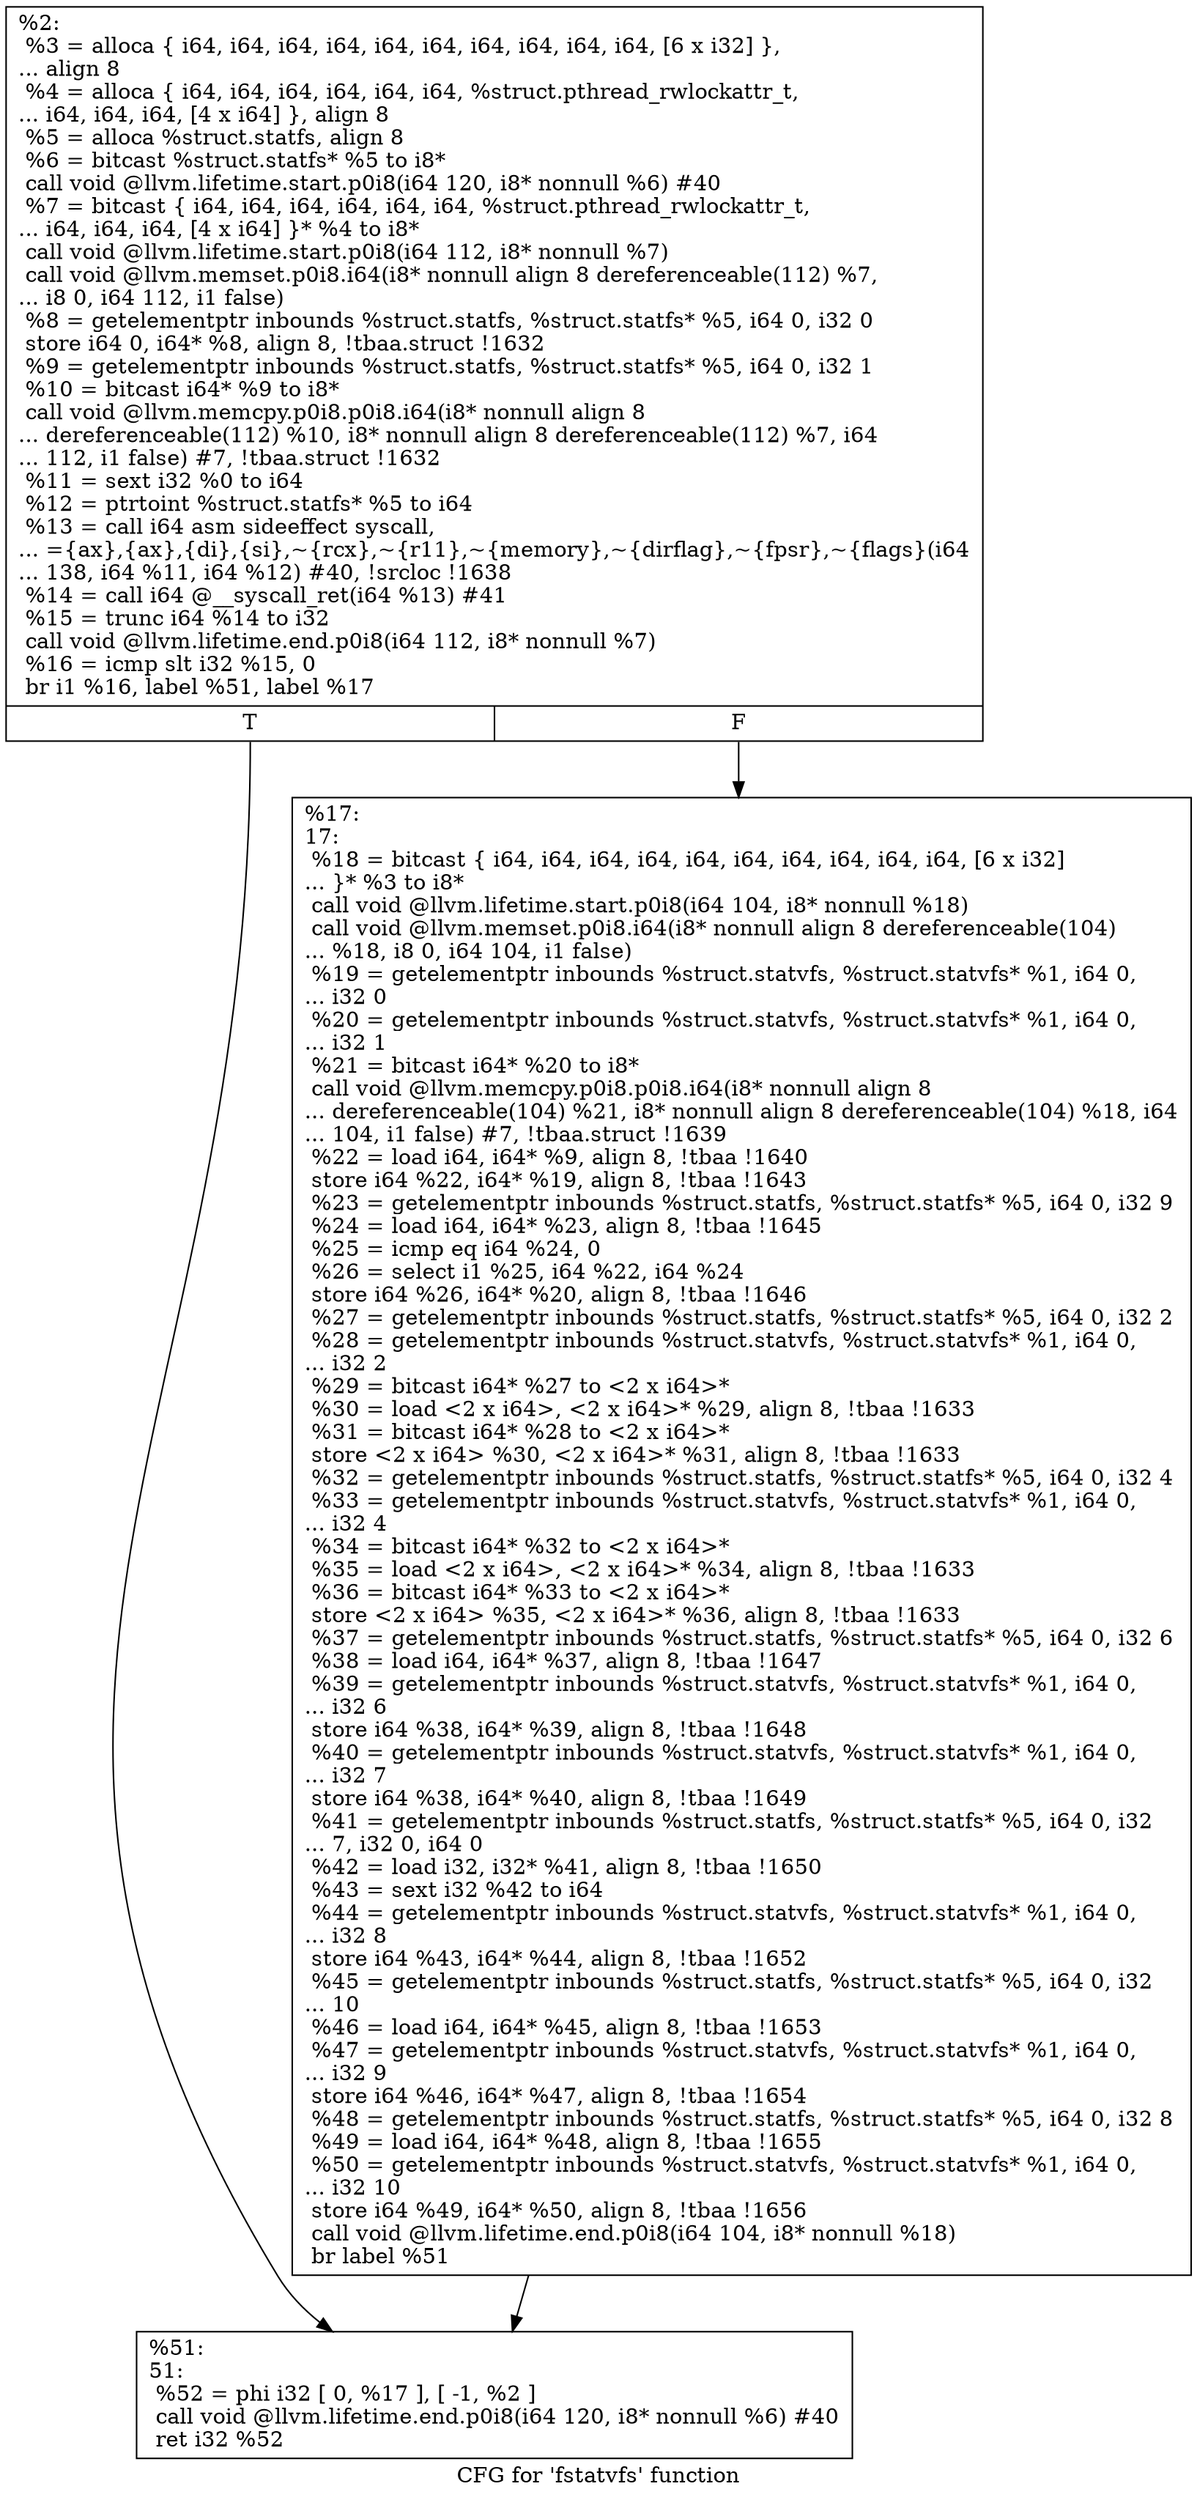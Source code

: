 digraph "CFG for 'fstatvfs' function" {
	label="CFG for 'fstatvfs' function";

	Node0x1f6ff60 [shape=record,label="{%2:\l  %3 = alloca \{ i64, i64, i64, i64, i64, i64, i64, i64, i64, i64, [6 x i32] \},\l... align 8\l  %4 = alloca \{ i64, i64, i64, i64, i64, i64, %struct.pthread_rwlockattr_t,\l... i64, i64, i64, [4 x i64] \}, align 8\l  %5 = alloca %struct.statfs, align 8\l  %6 = bitcast %struct.statfs* %5 to i8*\l  call void @llvm.lifetime.start.p0i8(i64 120, i8* nonnull %6) #40\l  %7 = bitcast \{ i64, i64, i64, i64, i64, i64, %struct.pthread_rwlockattr_t,\l... i64, i64, i64, [4 x i64] \}* %4 to i8*\l  call void @llvm.lifetime.start.p0i8(i64 112, i8* nonnull %7)\l  call void @llvm.memset.p0i8.i64(i8* nonnull align 8 dereferenceable(112) %7,\l... i8 0, i64 112, i1 false)\l  %8 = getelementptr inbounds %struct.statfs, %struct.statfs* %5, i64 0, i32 0\l  store i64 0, i64* %8, align 8, !tbaa.struct !1632\l  %9 = getelementptr inbounds %struct.statfs, %struct.statfs* %5, i64 0, i32 1\l  %10 = bitcast i64* %9 to i8*\l  call void @llvm.memcpy.p0i8.p0i8.i64(i8* nonnull align 8\l... dereferenceable(112) %10, i8* nonnull align 8 dereferenceable(112) %7, i64\l... 112, i1 false) #7, !tbaa.struct !1632\l  %11 = sext i32 %0 to i64\l  %12 = ptrtoint %struct.statfs* %5 to i64\l  %13 = call i64 asm sideeffect syscall,\l... =\{ax\},\{ax\},\{di\},\{si\},~\{rcx\},~\{r11\},~\{memory\},~\{dirflag\},~\{fpsr\},~\{flags\}(i64\l... 138, i64 %11, i64 %12) #40, !srcloc !1638\l  %14 = call i64 @__syscall_ret(i64 %13) #41\l  %15 = trunc i64 %14 to i32\l  call void @llvm.lifetime.end.p0i8(i64 112, i8* nonnull %7)\l  %16 = icmp slt i32 %15, 0\l  br i1 %16, label %51, label %17\l|{<s0>T|<s1>F}}"];
	Node0x1f6ff60:s0 -> Node0x1f70060;
	Node0x1f6ff60:s1 -> Node0x1f70010;
	Node0x1f70010 [shape=record,label="{%17:\l17:                                               \l  %18 = bitcast \{ i64, i64, i64, i64, i64, i64, i64, i64, i64, i64, [6 x i32]\l... \}* %3 to i8*\l  call void @llvm.lifetime.start.p0i8(i64 104, i8* nonnull %18)\l  call void @llvm.memset.p0i8.i64(i8* nonnull align 8 dereferenceable(104)\l... %18, i8 0, i64 104, i1 false)\l  %19 = getelementptr inbounds %struct.statvfs, %struct.statvfs* %1, i64 0,\l... i32 0\l  %20 = getelementptr inbounds %struct.statvfs, %struct.statvfs* %1, i64 0,\l... i32 1\l  %21 = bitcast i64* %20 to i8*\l  call void @llvm.memcpy.p0i8.p0i8.i64(i8* nonnull align 8\l... dereferenceable(104) %21, i8* nonnull align 8 dereferenceable(104) %18, i64\l... 104, i1 false) #7, !tbaa.struct !1639\l  %22 = load i64, i64* %9, align 8, !tbaa !1640\l  store i64 %22, i64* %19, align 8, !tbaa !1643\l  %23 = getelementptr inbounds %struct.statfs, %struct.statfs* %5, i64 0, i32 9\l  %24 = load i64, i64* %23, align 8, !tbaa !1645\l  %25 = icmp eq i64 %24, 0\l  %26 = select i1 %25, i64 %22, i64 %24\l  store i64 %26, i64* %20, align 8, !tbaa !1646\l  %27 = getelementptr inbounds %struct.statfs, %struct.statfs* %5, i64 0, i32 2\l  %28 = getelementptr inbounds %struct.statvfs, %struct.statvfs* %1, i64 0,\l... i32 2\l  %29 = bitcast i64* %27 to \<2 x i64\>*\l  %30 = load \<2 x i64\>, \<2 x i64\>* %29, align 8, !tbaa !1633\l  %31 = bitcast i64* %28 to \<2 x i64\>*\l  store \<2 x i64\> %30, \<2 x i64\>* %31, align 8, !tbaa !1633\l  %32 = getelementptr inbounds %struct.statfs, %struct.statfs* %5, i64 0, i32 4\l  %33 = getelementptr inbounds %struct.statvfs, %struct.statvfs* %1, i64 0,\l... i32 4\l  %34 = bitcast i64* %32 to \<2 x i64\>*\l  %35 = load \<2 x i64\>, \<2 x i64\>* %34, align 8, !tbaa !1633\l  %36 = bitcast i64* %33 to \<2 x i64\>*\l  store \<2 x i64\> %35, \<2 x i64\>* %36, align 8, !tbaa !1633\l  %37 = getelementptr inbounds %struct.statfs, %struct.statfs* %5, i64 0, i32 6\l  %38 = load i64, i64* %37, align 8, !tbaa !1647\l  %39 = getelementptr inbounds %struct.statvfs, %struct.statvfs* %1, i64 0,\l... i32 6\l  store i64 %38, i64* %39, align 8, !tbaa !1648\l  %40 = getelementptr inbounds %struct.statvfs, %struct.statvfs* %1, i64 0,\l... i32 7\l  store i64 %38, i64* %40, align 8, !tbaa !1649\l  %41 = getelementptr inbounds %struct.statfs, %struct.statfs* %5, i64 0, i32\l... 7, i32 0, i64 0\l  %42 = load i32, i32* %41, align 8, !tbaa !1650\l  %43 = sext i32 %42 to i64\l  %44 = getelementptr inbounds %struct.statvfs, %struct.statvfs* %1, i64 0,\l... i32 8\l  store i64 %43, i64* %44, align 8, !tbaa !1652\l  %45 = getelementptr inbounds %struct.statfs, %struct.statfs* %5, i64 0, i32\l... 10\l  %46 = load i64, i64* %45, align 8, !tbaa !1653\l  %47 = getelementptr inbounds %struct.statvfs, %struct.statvfs* %1, i64 0,\l... i32 9\l  store i64 %46, i64* %47, align 8, !tbaa !1654\l  %48 = getelementptr inbounds %struct.statfs, %struct.statfs* %5, i64 0, i32 8\l  %49 = load i64, i64* %48, align 8, !tbaa !1655\l  %50 = getelementptr inbounds %struct.statvfs, %struct.statvfs* %1, i64 0,\l... i32 10\l  store i64 %49, i64* %50, align 8, !tbaa !1656\l  call void @llvm.lifetime.end.p0i8(i64 104, i8* nonnull %18)\l  br label %51\l}"];
	Node0x1f70010 -> Node0x1f70060;
	Node0x1f70060 [shape=record,label="{%51:\l51:                                               \l  %52 = phi i32 [ 0, %17 ], [ -1, %2 ]\l  call void @llvm.lifetime.end.p0i8(i64 120, i8* nonnull %6) #40\l  ret i32 %52\l}"];
}
